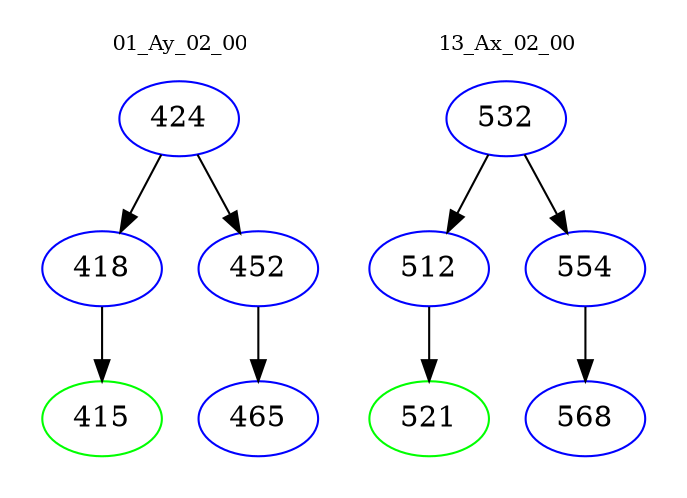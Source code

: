 digraph{
subgraph cluster_0 {
color = white
label = "01_Ay_02_00";
fontsize=10;
T0_424 [label="424", color="blue"]
T0_424 -> T0_418 [color="black"]
T0_418 [label="418", color="blue"]
T0_418 -> T0_415 [color="black"]
T0_415 [label="415", color="green"]
T0_424 -> T0_452 [color="black"]
T0_452 [label="452", color="blue"]
T0_452 -> T0_465 [color="black"]
T0_465 [label="465", color="blue"]
}
subgraph cluster_1 {
color = white
label = "13_Ax_02_00";
fontsize=10;
T1_532 [label="532", color="blue"]
T1_532 -> T1_512 [color="black"]
T1_512 [label="512", color="blue"]
T1_512 -> T1_521 [color="black"]
T1_521 [label="521", color="green"]
T1_532 -> T1_554 [color="black"]
T1_554 [label="554", color="blue"]
T1_554 -> T1_568 [color="black"]
T1_568 [label="568", color="blue"]
}
}
